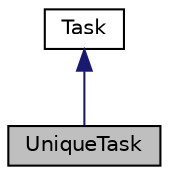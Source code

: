 digraph "UniqueTask"
{
  edge [fontname="Helvetica",fontsize="10",labelfontname="Helvetica",labelfontsize="10"];
  node [fontname="Helvetica",fontsize="10",shape=record];
  Node1 [label="UniqueTask",height=0.2,width=0.4,color="black", fillcolor="grey75", style="filled", fontcolor="black"];
  Node2 -> Node1 [dir="back",color="midnightblue",fontsize="10",style="solid"];
  Node2 [label="Task",height=0.2,width=0.4,color="black", fillcolor="white", style="filled",URL="$class_task.html",tooltip="Implémentation de la classe abstraite Task, classe de base de notre projet avec ses attibuts et ses m..."];
}
